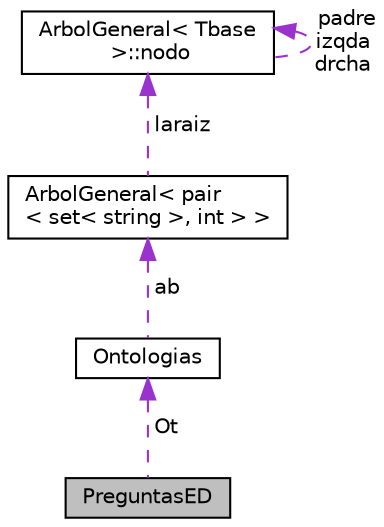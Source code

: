 digraph "PreguntasED"
{
  edge [fontname="Helvetica",fontsize="10",labelfontname="Helvetica",labelfontsize="10"];
  node [fontname="Helvetica",fontsize="10",shape=record];
  Node1 [label="PreguntasED",height=0.2,width=0.4,color="black", fillcolor="grey75", style="filled", fontcolor="black"];
  Node2 -> Node1 [dir="back",color="darkorchid3",fontsize="10",style="dashed",label=" Ot" ,fontname="Helvetica"];
  Node2 [label="Ontologias",height=0.2,width=0.4,color="black", fillcolor="white", style="filled",URL="$da/d0f/classOntologias.html",tooltip="T.D.A.Ontologias. "];
  Node3 -> Node2 [dir="back",color="darkorchid3",fontsize="10",style="dashed",label=" ab" ,fontname="Helvetica"];
  Node3 [label="ArbolGeneral\< pair\l\< set\< string \>, int \> \>",height=0.2,width=0.4,color="black", fillcolor="white", style="filled",URL="$db/d94/classArbolGeneral.html"];
  Node4 -> Node3 [dir="back",color="darkorchid3",fontsize="10",style="dashed",label=" laraiz" ,fontname="Helvetica"];
  Node4 [label="ArbolGeneral\< Tbase\l \>::nodo",height=0.2,width=0.4,color="black", fillcolor="white", style="filled",URL="$d9/d71/structArbolGeneral_1_1nodo.html",tooltip="nodo "];
  Node4 -> Node4 [dir="back",color="darkorchid3",fontsize="10",style="dashed",label=" padre\nizqda\ndrcha" ,fontname="Helvetica"];
}
